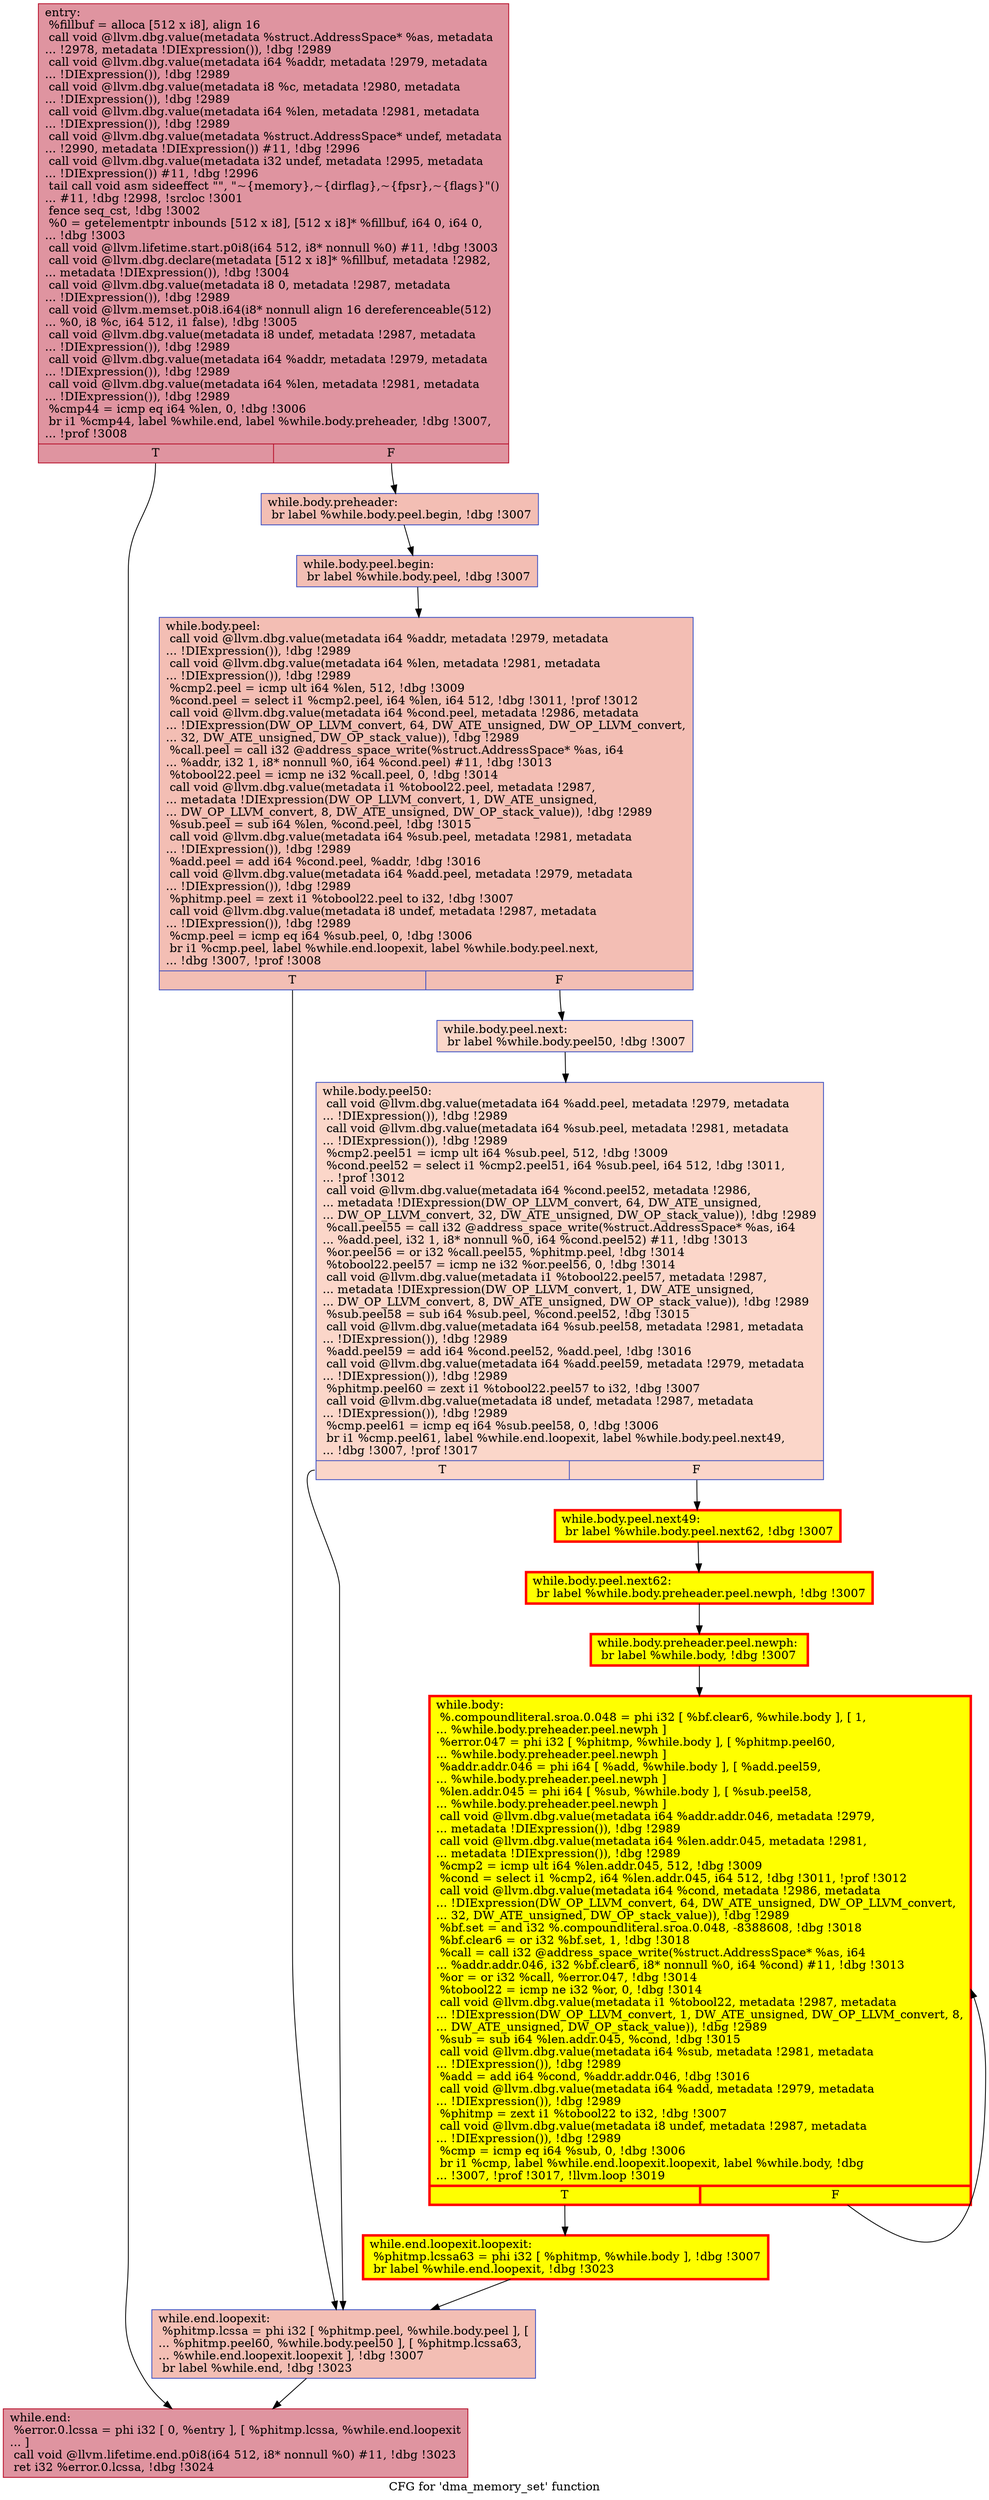 digraph "CFG for 'dma_memory_set' function" {
	label="CFG for 'dma_memory_set' function";

	Node0x56554af008c0 [shape=record,color="#b70d28ff", style=filled, fillcolor="#b70d2870",label="{entry:\l  %fillbuf = alloca [512 x i8], align 16\l  call void @llvm.dbg.value(metadata %struct.AddressSpace* %as, metadata\l... !2978, metadata !DIExpression()), !dbg !2989\l  call void @llvm.dbg.value(metadata i64 %addr, metadata !2979, metadata\l... !DIExpression()), !dbg !2989\l  call void @llvm.dbg.value(metadata i8 %c, metadata !2980, metadata\l... !DIExpression()), !dbg !2989\l  call void @llvm.dbg.value(metadata i64 %len, metadata !2981, metadata\l... !DIExpression()), !dbg !2989\l  call void @llvm.dbg.value(metadata %struct.AddressSpace* undef, metadata\l... !2990, metadata !DIExpression()) #11, !dbg !2996\l  call void @llvm.dbg.value(metadata i32 undef, metadata !2995, metadata\l... !DIExpression()) #11, !dbg !2996\l  tail call void asm sideeffect \"\", \"~\{memory\},~\{dirflag\},~\{fpsr\},~\{flags\}\"()\l... #11, !dbg !2998, !srcloc !3001\l  fence seq_cst, !dbg !3002\l  %0 = getelementptr inbounds [512 x i8], [512 x i8]* %fillbuf, i64 0, i64 0,\l... !dbg !3003\l  call void @llvm.lifetime.start.p0i8(i64 512, i8* nonnull %0) #11, !dbg !3003\l  call void @llvm.dbg.declare(metadata [512 x i8]* %fillbuf, metadata !2982,\l... metadata !DIExpression()), !dbg !3004\l  call void @llvm.dbg.value(metadata i8 0, metadata !2987, metadata\l... !DIExpression()), !dbg !2989\l  call void @llvm.memset.p0i8.i64(i8* nonnull align 16 dereferenceable(512)\l... %0, i8 %c, i64 512, i1 false), !dbg !3005\l  call void @llvm.dbg.value(metadata i8 undef, metadata !2987, metadata\l... !DIExpression()), !dbg !2989\l  call void @llvm.dbg.value(metadata i64 %addr, metadata !2979, metadata\l... !DIExpression()), !dbg !2989\l  call void @llvm.dbg.value(metadata i64 %len, metadata !2981, metadata\l... !DIExpression()), !dbg !2989\l  %cmp44 = icmp eq i64 %len, 0, !dbg !3006\l  br i1 %cmp44, label %while.end, label %while.body.preheader, !dbg !3007,\l... !prof !3008\l|{<s0>T|<s1>F}}"];
	Node0x56554af008c0:s0 -> Node0x56554af255e0;
	Node0x56554af008c0:s1 -> Node0x56554af34080;
	Node0x56554af34080 [shape=record,color="#3d50c3ff", style=filled, fillcolor="#e36c5570",label="{while.body.preheader:                             \l  br label %while.body.peel.begin, !dbg !3007\l}"];
	Node0x56554af34080 -> Node0x56554b035160;
	Node0x56554b035160 [shape=record,color="#3d50c3ff", style=filled, fillcolor="#e36c5570",label="{while.body.peel.begin:                            \l  br label %while.body.peel, !dbg !3007\l}"];
	Node0x56554b035160 -> Node0x56554b0c7e20;
	Node0x56554b0c7e20 [shape=record,color="#3d50c3ff", style=filled, fillcolor="#e36c5570",label="{while.body.peel:                                  \l  call void @llvm.dbg.value(metadata i64 %addr, metadata !2979, metadata\l... !DIExpression()), !dbg !2989\l  call void @llvm.dbg.value(metadata i64 %len, metadata !2981, metadata\l... !DIExpression()), !dbg !2989\l  %cmp2.peel = icmp ult i64 %len, 512, !dbg !3009\l  %cond.peel = select i1 %cmp2.peel, i64 %len, i64 512, !dbg !3011, !prof !3012\l  call void @llvm.dbg.value(metadata i64 %cond.peel, metadata !2986, metadata\l... !DIExpression(DW_OP_LLVM_convert, 64, DW_ATE_unsigned, DW_OP_LLVM_convert,\l... 32, DW_ATE_unsigned, DW_OP_stack_value)), !dbg !2989\l  %call.peel = call i32 @address_space_write(%struct.AddressSpace* %as, i64\l... %addr, i32 1, i8* nonnull %0, i64 %cond.peel) #11, !dbg !3013\l  %tobool22.peel = icmp ne i32 %call.peel, 0, !dbg !3014\l  call void @llvm.dbg.value(metadata i1 %tobool22.peel, metadata !2987,\l... metadata !DIExpression(DW_OP_LLVM_convert, 1, DW_ATE_unsigned,\l... DW_OP_LLVM_convert, 8, DW_ATE_unsigned, DW_OP_stack_value)), !dbg !2989\l  %sub.peel = sub i64 %len, %cond.peel, !dbg !3015\l  call void @llvm.dbg.value(metadata i64 %sub.peel, metadata !2981, metadata\l... !DIExpression()), !dbg !2989\l  %add.peel = add i64 %cond.peel, %addr, !dbg !3016\l  call void @llvm.dbg.value(metadata i64 %add.peel, metadata !2979, metadata\l... !DIExpression()), !dbg !2989\l  %phitmp.peel = zext i1 %tobool22.peel to i32, !dbg !3007\l  call void @llvm.dbg.value(metadata i8 undef, metadata !2987, metadata\l... !DIExpression()), !dbg !2989\l  %cmp.peel = icmp eq i64 %sub.peel, 0, !dbg !3006\l  br i1 %cmp.peel, label %while.end.loopexit, label %while.body.peel.next,\l... !dbg !3007, !prof !3008\l|{<s0>T|<s1>F}}"];
	Node0x56554b0c7e20:s0 -> Node0x56554b0b83f0;
	Node0x56554b0c7e20:s1 -> Node0x56554b08a3c0;
	Node0x56554b08a3c0 [shape=record,color="#3d50c3ff", style=filled, fillcolor="#f6a38570",label="{while.body.peel.next:                             \l  br label %while.body.peel50, !dbg !3007\l}"];
	Node0x56554b08a3c0 -> Node0x56554b0b4650;
	Node0x56554b0b4650 [shape=record,color="#3d50c3ff", style=filled, fillcolor="#f6a38570",label="{while.body.peel50:                                \l  call void @llvm.dbg.value(metadata i64 %add.peel, metadata !2979, metadata\l... !DIExpression()), !dbg !2989\l  call void @llvm.dbg.value(metadata i64 %sub.peel, metadata !2981, metadata\l... !DIExpression()), !dbg !2989\l  %cmp2.peel51 = icmp ult i64 %sub.peel, 512, !dbg !3009\l  %cond.peel52 = select i1 %cmp2.peel51, i64 %sub.peel, i64 512, !dbg !3011,\l... !prof !3012\l  call void @llvm.dbg.value(metadata i64 %cond.peel52, metadata !2986,\l... metadata !DIExpression(DW_OP_LLVM_convert, 64, DW_ATE_unsigned,\l... DW_OP_LLVM_convert, 32, DW_ATE_unsigned, DW_OP_stack_value)), !dbg !2989\l  %call.peel55 = call i32 @address_space_write(%struct.AddressSpace* %as, i64\l... %add.peel, i32 1, i8* nonnull %0, i64 %cond.peel52) #11, !dbg !3013\l  %or.peel56 = or i32 %call.peel55, %phitmp.peel, !dbg !3014\l  %tobool22.peel57 = icmp ne i32 %or.peel56, 0, !dbg !3014\l  call void @llvm.dbg.value(metadata i1 %tobool22.peel57, metadata !2987,\l... metadata !DIExpression(DW_OP_LLVM_convert, 1, DW_ATE_unsigned,\l... DW_OP_LLVM_convert, 8, DW_ATE_unsigned, DW_OP_stack_value)), !dbg !2989\l  %sub.peel58 = sub i64 %sub.peel, %cond.peel52, !dbg !3015\l  call void @llvm.dbg.value(metadata i64 %sub.peel58, metadata !2981, metadata\l... !DIExpression()), !dbg !2989\l  %add.peel59 = add i64 %cond.peel52, %add.peel, !dbg !3016\l  call void @llvm.dbg.value(metadata i64 %add.peel59, metadata !2979, metadata\l... !DIExpression()), !dbg !2989\l  %phitmp.peel60 = zext i1 %tobool22.peel57 to i32, !dbg !3007\l  call void @llvm.dbg.value(metadata i8 undef, metadata !2987, metadata\l... !DIExpression()), !dbg !2989\l  %cmp.peel61 = icmp eq i64 %sub.peel58, 0, !dbg !3006\l  br i1 %cmp.peel61, label %while.end.loopexit, label %while.body.peel.next49,\l... !dbg !3007, !prof !3017\l|{<s0>T|<s1>F}}"];
	Node0x56554b0b4650:s0 -> Node0x56554b0b83f0;
	Node0x56554b0b4650:s1 -> Node0x56554b0336e0;
	Node0x56554b0336e0 [shape=record,penwidth=3.0, style="filled", color="red", fillcolor="yellow",label="{while.body.peel.next49:                           \l  br label %while.body.peel.next62, !dbg !3007\l}"];
	Node0x56554b0336e0 -> Node0x56554b1df860;
	Node0x56554b1df860 [shape=record,penwidth=3.0, style="filled", color="red", fillcolor="yellow",label="{while.body.peel.next62:                           \l  br label %while.body.preheader.peel.newph, !dbg !3007\l}"];
	Node0x56554b1df860 -> Node0x56554b07a920;
	Node0x56554b07a920 [shape=record,penwidth=3.0, style="filled", color="red", fillcolor="yellow",label="{while.body.preheader.peel.newph:                  \l  br label %while.body, !dbg !3007\l}"];
	Node0x56554b07a920 -> Node0x56554af25860;
	Node0x56554af25860 [shape=record,penwidth=3.0, style="filled", color="red", fillcolor="yellow",label="{while.body:                                       \l  %.compoundliteral.sroa.0.048 = phi i32 [ %bf.clear6, %while.body ], [ 1,\l... %while.body.preheader.peel.newph ]\l  %error.047 = phi i32 [ %phitmp, %while.body ], [ %phitmp.peel60,\l... %while.body.preheader.peel.newph ]\l  %addr.addr.046 = phi i64 [ %add, %while.body ], [ %add.peel59,\l... %while.body.preheader.peel.newph ]\l  %len.addr.045 = phi i64 [ %sub, %while.body ], [ %sub.peel58,\l... %while.body.preheader.peel.newph ]\l  call void @llvm.dbg.value(metadata i64 %addr.addr.046, metadata !2979,\l... metadata !DIExpression()), !dbg !2989\l  call void @llvm.dbg.value(metadata i64 %len.addr.045, metadata !2981,\l... metadata !DIExpression()), !dbg !2989\l  %cmp2 = icmp ult i64 %len.addr.045, 512, !dbg !3009\l  %cond = select i1 %cmp2, i64 %len.addr.045, i64 512, !dbg !3011, !prof !3012\l  call void @llvm.dbg.value(metadata i64 %cond, metadata !2986, metadata\l... !DIExpression(DW_OP_LLVM_convert, 64, DW_ATE_unsigned, DW_OP_LLVM_convert,\l... 32, DW_ATE_unsigned, DW_OP_stack_value)), !dbg !2989\l  %bf.set = and i32 %.compoundliteral.sroa.0.048, -8388608, !dbg !3018\l  %bf.clear6 = or i32 %bf.set, 1, !dbg !3018\l  %call = call i32 @address_space_write(%struct.AddressSpace* %as, i64\l... %addr.addr.046, i32 %bf.clear6, i8* nonnull %0, i64 %cond) #11, !dbg !3013\l  %or = or i32 %call, %error.047, !dbg !3014\l  %tobool22 = icmp ne i32 %or, 0, !dbg !3014\l  call void @llvm.dbg.value(metadata i1 %tobool22, metadata !2987, metadata\l... !DIExpression(DW_OP_LLVM_convert, 1, DW_ATE_unsigned, DW_OP_LLVM_convert, 8,\l... DW_ATE_unsigned, DW_OP_stack_value)), !dbg !2989\l  %sub = sub i64 %len.addr.045, %cond, !dbg !3015\l  call void @llvm.dbg.value(metadata i64 %sub, metadata !2981, metadata\l... !DIExpression()), !dbg !2989\l  %add = add i64 %cond, %addr.addr.046, !dbg !3016\l  call void @llvm.dbg.value(metadata i64 %add, metadata !2979, metadata\l... !DIExpression()), !dbg !2989\l  %phitmp = zext i1 %tobool22 to i32, !dbg !3007\l  call void @llvm.dbg.value(metadata i8 undef, metadata !2987, metadata\l... !DIExpression()), !dbg !2989\l  %cmp = icmp eq i64 %sub, 0, !dbg !3006\l  br i1 %cmp, label %while.end.loopexit.loopexit, label %while.body, !dbg\l... !3007, !prof !3017, !llvm.loop !3019\l|{<s0>T|<s1>F}}"];
	Node0x56554af25860:s0 -> Node0x56554b0a21f0;
	Node0x56554af25860:s1 -> Node0x56554af25860;
	Node0x56554b0a21f0 [shape=record,penwidth=3.0, style="filled", color="red", fillcolor="yellow",label="{while.end.loopexit.loopexit:                      \l  %phitmp.lcssa63 = phi i32 [ %phitmp, %while.body ], !dbg !3007\l  br label %while.end.loopexit, !dbg !3023\l}"];
	Node0x56554b0a21f0 -> Node0x56554b0b83f0;
	Node0x56554b0b83f0 [shape=record,color="#3d50c3ff", style=filled, fillcolor="#e36c5570",label="{while.end.loopexit:                               \l  %phitmp.lcssa = phi i32 [ %phitmp.peel, %while.body.peel ], [\l... %phitmp.peel60, %while.body.peel50 ], [ %phitmp.lcssa63,\l... %while.end.loopexit.loopexit ], !dbg !3007\l  br label %while.end, !dbg !3023\l}"];
	Node0x56554b0b83f0 -> Node0x56554af255e0;
	Node0x56554af255e0 [shape=record,color="#b70d28ff", style=filled, fillcolor="#b70d2870",label="{while.end:                                        \l  %error.0.lcssa = phi i32 [ 0, %entry ], [ %phitmp.lcssa, %while.end.loopexit\l... ]\l  call void @llvm.lifetime.end.p0i8(i64 512, i8* nonnull %0) #11, !dbg !3023\l  ret i32 %error.0.lcssa, !dbg !3024\l}"];
}
